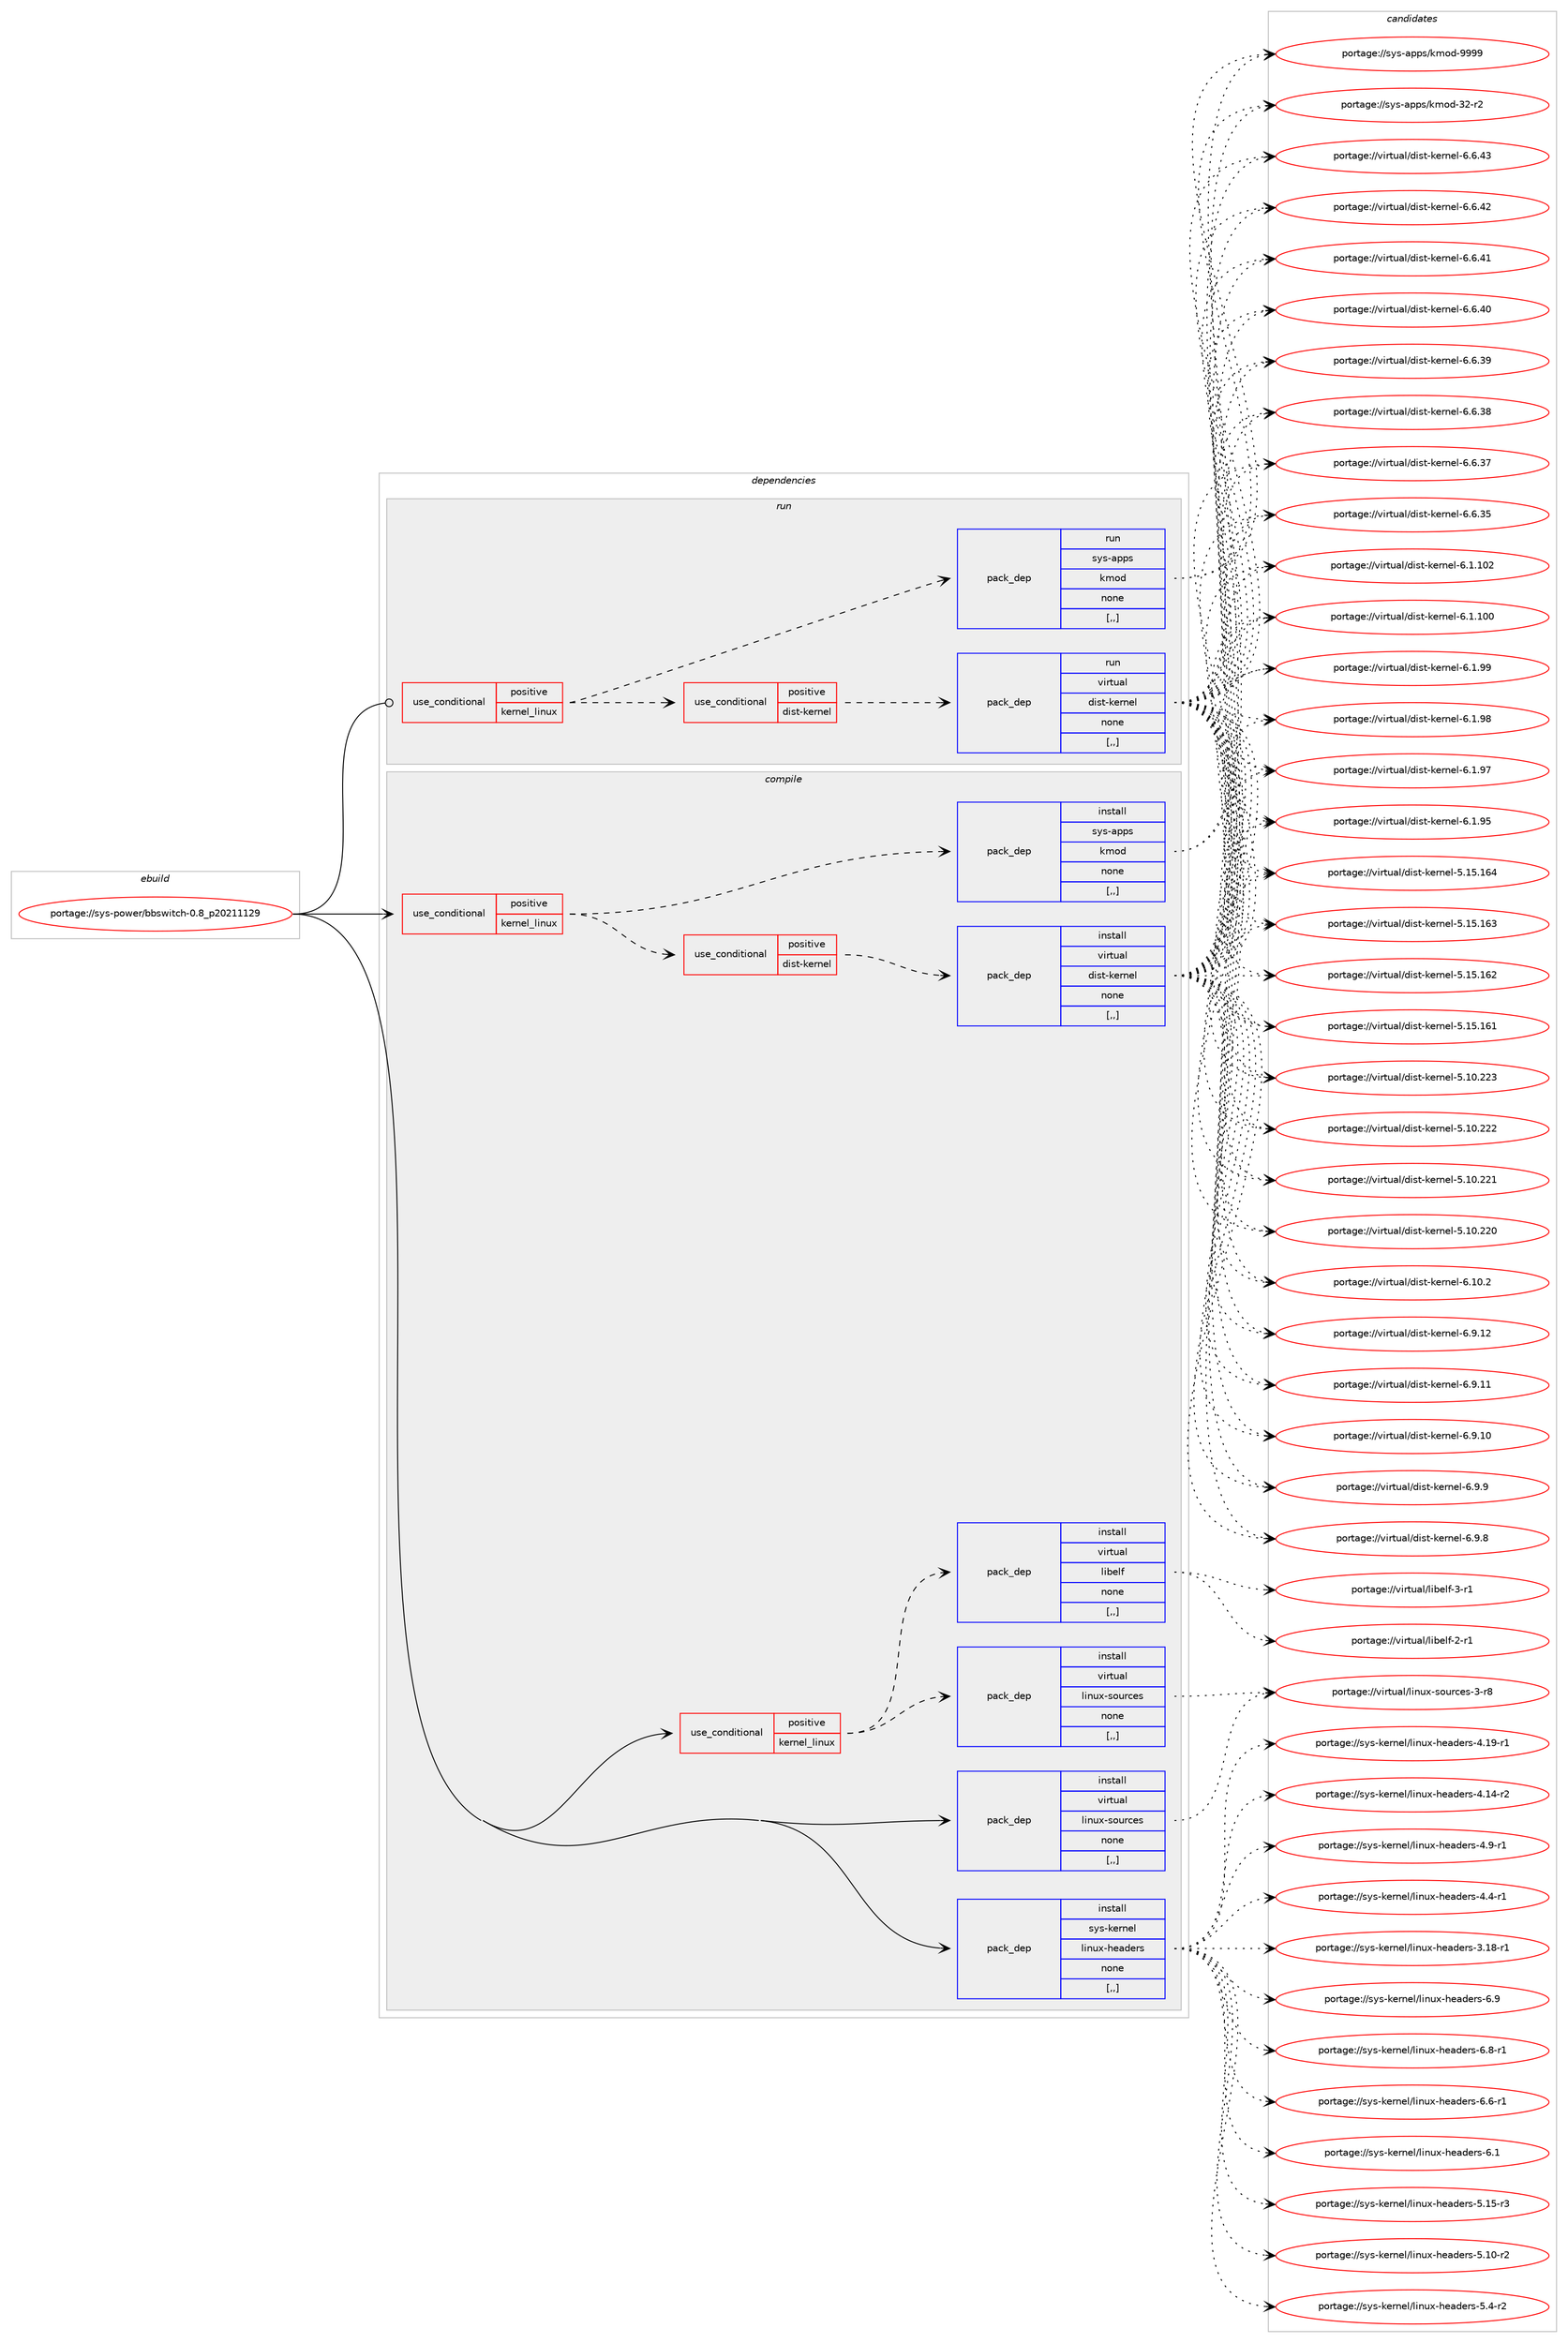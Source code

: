 digraph prolog {

# *************
# Graph options
# *************

newrank=true;
concentrate=true;
compound=true;
graph [rankdir=LR,fontname=Helvetica,fontsize=10,ranksep=1.5];#, ranksep=2.5, nodesep=0.2];
edge  [arrowhead=vee];
node  [fontname=Helvetica,fontsize=10];

# **********
# The ebuild
# **********

subgraph cluster_leftcol {
color=gray;
label=<<i>ebuild</i>>;
id [label="portage://sys-power/bbswitch-0.8_p20211129", color=red, width=4, href="../sys-power/bbswitch-0.8_p20211129.svg"];
}

# ****************
# The dependencies
# ****************

subgraph cluster_midcol {
color=gray;
label=<<i>dependencies</i>>;
subgraph cluster_compile {
fillcolor="#eeeeee";
style=filled;
label=<<i>compile</i>>;
subgraph cond118131 {
dependency442490 [label=<<TABLE BORDER="0" CELLBORDER="1" CELLSPACING="0" CELLPADDING="4"><TR><TD ROWSPAN="3" CELLPADDING="10">use_conditional</TD></TR><TR><TD>positive</TD></TR><TR><TD>kernel_linux</TD></TR></TABLE>>, shape=none, color=red];
subgraph pack321355 {
dependency442491 [label=<<TABLE BORDER="0" CELLBORDER="1" CELLSPACING="0" CELLPADDING="4" WIDTH="220"><TR><TD ROWSPAN="6" CELLPADDING="30">pack_dep</TD></TR><TR><TD WIDTH="110">install</TD></TR><TR><TD>sys-apps</TD></TR><TR><TD>kmod</TD></TR><TR><TD>none</TD></TR><TR><TD>[,,]</TD></TR></TABLE>>, shape=none, color=blue];
}
dependency442490:e -> dependency442491:w [weight=20,style="dashed",arrowhead="vee"];
subgraph cond118132 {
dependency442492 [label=<<TABLE BORDER="0" CELLBORDER="1" CELLSPACING="0" CELLPADDING="4"><TR><TD ROWSPAN="3" CELLPADDING="10">use_conditional</TD></TR><TR><TD>positive</TD></TR><TR><TD>dist-kernel</TD></TR></TABLE>>, shape=none, color=red];
subgraph pack321356 {
dependency442493 [label=<<TABLE BORDER="0" CELLBORDER="1" CELLSPACING="0" CELLPADDING="4" WIDTH="220"><TR><TD ROWSPAN="6" CELLPADDING="30">pack_dep</TD></TR><TR><TD WIDTH="110">install</TD></TR><TR><TD>virtual</TD></TR><TR><TD>dist-kernel</TD></TR><TR><TD>none</TD></TR><TR><TD>[,,]</TD></TR></TABLE>>, shape=none, color=blue];
}
dependency442492:e -> dependency442493:w [weight=20,style="dashed",arrowhead="vee"];
}
dependency442490:e -> dependency442492:w [weight=20,style="dashed",arrowhead="vee"];
}
id:e -> dependency442490:w [weight=20,style="solid",arrowhead="vee"];
subgraph cond118133 {
dependency442494 [label=<<TABLE BORDER="0" CELLBORDER="1" CELLSPACING="0" CELLPADDING="4"><TR><TD ROWSPAN="3" CELLPADDING="10">use_conditional</TD></TR><TR><TD>positive</TD></TR><TR><TD>kernel_linux</TD></TR></TABLE>>, shape=none, color=red];
subgraph pack321357 {
dependency442495 [label=<<TABLE BORDER="0" CELLBORDER="1" CELLSPACING="0" CELLPADDING="4" WIDTH="220"><TR><TD ROWSPAN="6" CELLPADDING="30">pack_dep</TD></TR><TR><TD WIDTH="110">install</TD></TR><TR><TD>virtual</TD></TR><TR><TD>linux-sources</TD></TR><TR><TD>none</TD></TR><TR><TD>[,,]</TD></TR></TABLE>>, shape=none, color=blue];
}
dependency442494:e -> dependency442495:w [weight=20,style="dashed",arrowhead="vee"];
subgraph pack321358 {
dependency442496 [label=<<TABLE BORDER="0" CELLBORDER="1" CELLSPACING="0" CELLPADDING="4" WIDTH="220"><TR><TD ROWSPAN="6" CELLPADDING="30">pack_dep</TD></TR><TR><TD WIDTH="110">install</TD></TR><TR><TD>virtual</TD></TR><TR><TD>libelf</TD></TR><TR><TD>none</TD></TR><TR><TD>[,,]</TD></TR></TABLE>>, shape=none, color=blue];
}
dependency442494:e -> dependency442496:w [weight=20,style="dashed",arrowhead="vee"];
}
id:e -> dependency442494:w [weight=20,style="solid",arrowhead="vee"];
subgraph pack321359 {
dependency442497 [label=<<TABLE BORDER="0" CELLBORDER="1" CELLSPACING="0" CELLPADDING="4" WIDTH="220"><TR><TD ROWSPAN="6" CELLPADDING="30">pack_dep</TD></TR><TR><TD WIDTH="110">install</TD></TR><TR><TD>sys-kernel</TD></TR><TR><TD>linux-headers</TD></TR><TR><TD>none</TD></TR><TR><TD>[,,]</TD></TR></TABLE>>, shape=none, color=blue];
}
id:e -> dependency442497:w [weight=20,style="solid",arrowhead="vee"];
subgraph pack321360 {
dependency442498 [label=<<TABLE BORDER="0" CELLBORDER="1" CELLSPACING="0" CELLPADDING="4" WIDTH="220"><TR><TD ROWSPAN="6" CELLPADDING="30">pack_dep</TD></TR><TR><TD WIDTH="110">install</TD></TR><TR><TD>virtual</TD></TR><TR><TD>linux-sources</TD></TR><TR><TD>none</TD></TR><TR><TD>[,,]</TD></TR></TABLE>>, shape=none, color=blue];
}
id:e -> dependency442498:w [weight=20,style="solid",arrowhead="vee"];
}
subgraph cluster_compileandrun {
fillcolor="#eeeeee";
style=filled;
label=<<i>compile and run</i>>;
}
subgraph cluster_run {
fillcolor="#eeeeee";
style=filled;
label=<<i>run</i>>;
subgraph cond118134 {
dependency442499 [label=<<TABLE BORDER="0" CELLBORDER="1" CELLSPACING="0" CELLPADDING="4"><TR><TD ROWSPAN="3" CELLPADDING="10">use_conditional</TD></TR><TR><TD>positive</TD></TR><TR><TD>kernel_linux</TD></TR></TABLE>>, shape=none, color=red];
subgraph pack321361 {
dependency442500 [label=<<TABLE BORDER="0" CELLBORDER="1" CELLSPACING="0" CELLPADDING="4" WIDTH="220"><TR><TD ROWSPAN="6" CELLPADDING="30">pack_dep</TD></TR><TR><TD WIDTH="110">run</TD></TR><TR><TD>sys-apps</TD></TR><TR><TD>kmod</TD></TR><TR><TD>none</TD></TR><TR><TD>[,,]</TD></TR></TABLE>>, shape=none, color=blue];
}
dependency442499:e -> dependency442500:w [weight=20,style="dashed",arrowhead="vee"];
subgraph cond118135 {
dependency442501 [label=<<TABLE BORDER="0" CELLBORDER="1" CELLSPACING="0" CELLPADDING="4"><TR><TD ROWSPAN="3" CELLPADDING="10">use_conditional</TD></TR><TR><TD>positive</TD></TR><TR><TD>dist-kernel</TD></TR></TABLE>>, shape=none, color=red];
subgraph pack321362 {
dependency442502 [label=<<TABLE BORDER="0" CELLBORDER="1" CELLSPACING="0" CELLPADDING="4" WIDTH="220"><TR><TD ROWSPAN="6" CELLPADDING="30">pack_dep</TD></TR><TR><TD WIDTH="110">run</TD></TR><TR><TD>virtual</TD></TR><TR><TD>dist-kernel</TD></TR><TR><TD>none</TD></TR><TR><TD>[,,]</TD></TR></TABLE>>, shape=none, color=blue];
}
dependency442501:e -> dependency442502:w [weight=20,style="dashed",arrowhead="vee"];
}
dependency442499:e -> dependency442501:w [weight=20,style="dashed",arrowhead="vee"];
}
id:e -> dependency442499:w [weight=20,style="solid",arrowhead="odot"];
}
}

# **************
# The candidates
# **************

subgraph cluster_choices {
rank=same;
color=gray;
label=<<i>candidates</i>>;

subgraph choice321355 {
color=black;
nodesep=1;
choice1151211154597112112115471071091111004557575757 [label="portage://sys-apps/kmod-9999", color=red, width=4,href="../sys-apps/kmod-9999.svg"];
choice1151211154597112112115471071091111004551504511450 [label="portage://sys-apps/kmod-32-r2", color=red, width=4,href="../sys-apps/kmod-32-r2.svg"];
dependency442491:e -> choice1151211154597112112115471071091111004557575757:w [style=dotted,weight="100"];
dependency442491:e -> choice1151211154597112112115471071091111004551504511450:w [style=dotted,weight="100"];
}
subgraph choice321356 {
color=black;
nodesep=1;
choice11810511411611797108471001051151164510710111411010110845544649484650 [label="portage://virtual/dist-kernel-6.10.2", color=red, width=4,href="../virtual/dist-kernel-6.10.2.svg"];
choice11810511411611797108471001051151164510710111411010110845544657464950 [label="portage://virtual/dist-kernel-6.9.12", color=red, width=4,href="../virtual/dist-kernel-6.9.12.svg"];
choice11810511411611797108471001051151164510710111411010110845544657464949 [label="portage://virtual/dist-kernel-6.9.11", color=red, width=4,href="../virtual/dist-kernel-6.9.11.svg"];
choice11810511411611797108471001051151164510710111411010110845544657464948 [label="portage://virtual/dist-kernel-6.9.10", color=red, width=4,href="../virtual/dist-kernel-6.9.10.svg"];
choice118105114116117971084710010511511645107101114110101108455446574657 [label="portage://virtual/dist-kernel-6.9.9", color=red, width=4,href="../virtual/dist-kernel-6.9.9.svg"];
choice118105114116117971084710010511511645107101114110101108455446574656 [label="portage://virtual/dist-kernel-6.9.8", color=red, width=4,href="../virtual/dist-kernel-6.9.8.svg"];
choice11810511411611797108471001051151164510710111411010110845544654465251 [label="portage://virtual/dist-kernel-6.6.43", color=red, width=4,href="../virtual/dist-kernel-6.6.43.svg"];
choice11810511411611797108471001051151164510710111411010110845544654465250 [label="portage://virtual/dist-kernel-6.6.42", color=red, width=4,href="../virtual/dist-kernel-6.6.42.svg"];
choice11810511411611797108471001051151164510710111411010110845544654465249 [label="portage://virtual/dist-kernel-6.6.41", color=red, width=4,href="../virtual/dist-kernel-6.6.41.svg"];
choice11810511411611797108471001051151164510710111411010110845544654465248 [label="portage://virtual/dist-kernel-6.6.40", color=red, width=4,href="../virtual/dist-kernel-6.6.40.svg"];
choice11810511411611797108471001051151164510710111411010110845544654465157 [label="portage://virtual/dist-kernel-6.6.39", color=red, width=4,href="../virtual/dist-kernel-6.6.39.svg"];
choice11810511411611797108471001051151164510710111411010110845544654465156 [label="portage://virtual/dist-kernel-6.6.38", color=red, width=4,href="../virtual/dist-kernel-6.6.38.svg"];
choice11810511411611797108471001051151164510710111411010110845544654465155 [label="portage://virtual/dist-kernel-6.6.37", color=red, width=4,href="../virtual/dist-kernel-6.6.37.svg"];
choice11810511411611797108471001051151164510710111411010110845544654465153 [label="portage://virtual/dist-kernel-6.6.35", color=red, width=4,href="../virtual/dist-kernel-6.6.35.svg"];
choice1181051141161179710847100105115116451071011141101011084554464946494850 [label="portage://virtual/dist-kernel-6.1.102", color=red, width=4,href="../virtual/dist-kernel-6.1.102.svg"];
choice1181051141161179710847100105115116451071011141101011084554464946494848 [label="portage://virtual/dist-kernel-6.1.100", color=red, width=4,href="../virtual/dist-kernel-6.1.100.svg"];
choice11810511411611797108471001051151164510710111411010110845544649465757 [label="portage://virtual/dist-kernel-6.1.99", color=red, width=4,href="../virtual/dist-kernel-6.1.99.svg"];
choice11810511411611797108471001051151164510710111411010110845544649465756 [label="portage://virtual/dist-kernel-6.1.98", color=red, width=4,href="../virtual/dist-kernel-6.1.98.svg"];
choice11810511411611797108471001051151164510710111411010110845544649465755 [label="portage://virtual/dist-kernel-6.1.97", color=red, width=4,href="../virtual/dist-kernel-6.1.97.svg"];
choice11810511411611797108471001051151164510710111411010110845544649465753 [label="portage://virtual/dist-kernel-6.1.95", color=red, width=4,href="../virtual/dist-kernel-6.1.95.svg"];
choice118105114116117971084710010511511645107101114110101108455346495346495452 [label="portage://virtual/dist-kernel-5.15.164", color=red, width=4,href="../virtual/dist-kernel-5.15.164.svg"];
choice118105114116117971084710010511511645107101114110101108455346495346495451 [label="portage://virtual/dist-kernel-5.15.163", color=red, width=4,href="../virtual/dist-kernel-5.15.163.svg"];
choice118105114116117971084710010511511645107101114110101108455346495346495450 [label="portage://virtual/dist-kernel-5.15.162", color=red, width=4,href="../virtual/dist-kernel-5.15.162.svg"];
choice118105114116117971084710010511511645107101114110101108455346495346495449 [label="portage://virtual/dist-kernel-5.15.161", color=red, width=4,href="../virtual/dist-kernel-5.15.161.svg"];
choice118105114116117971084710010511511645107101114110101108455346494846505051 [label="portage://virtual/dist-kernel-5.10.223", color=red, width=4,href="../virtual/dist-kernel-5.10.223.svg"];
choice118105114116117971084710010511511645107101114110101108455346494846505050 [label="portage://virtual/dist-kernel-5.10.222", color=red, width=4,href="../virtual/dist-kernel-5.10.222.svg"];
choice118105114116117971084710010511511645107101114110101108455346494846505049 [label="portage://virtual/dist-kernel-5.10.221", color=red, width=4,href="../virtual/dist-kernel-5.10.221.svg"];
choice118105114116117971084710010511511645107101114110101108455346494846505048 [label="portage://virtual/dist-kernel-5.10.220", color=red, width=4,href="../virtual/dist-kernel-5.10.220.svg"];
dependency442493:e -> choice11810511411611797108471001051151164510710111411010110845544649484650:w [style=dotted,weight="100"];
dependency442493:e -> choice11810511411611797108471001051151164510710111411010110845544657464950:w [style=dotted,weight="100"];
dependency442493:e -> choice11810511411611797108471001051151164510710111411010110845544657464949:w [style=dotted,weight="100"];
dependency442493:e -> choice11810511411611797108471001051151164510710111411010110845544657464948:w [style=dotted,weight="100"];
dependency442493:e -> choice118105114116117971084710010511511645107101114110101108455446574657:w [style=dotted,weight="100"];
dependency442493:e -> choice118105114116117971084710010511511645107101114110101108455446574656:w [style=dotted,weight="100"];
dependency442493:e -> choice11810511411611797108471001051151164510710111411010110845544654465251:w [style=dotted,weight="100"];
dependency442493:e -> choice11810511411611797108471001051151164510710111411010110845544654465250:w [style=dotted,weight="100"];
dependency442493:e -> choice11810511411611797108471001051151164510710111411010110845544654465249:w [style=dotted,weight="100"];
dependency442493:e -> choice11810511411611797108471001051151164510710111411010110845544654465248:w [style=dotted,weight="100"];
dependency442493:e -> choice11810511411611797108471001051151164510710111411010110845544654465157:w [style=dotted,weight="100"];
dependency442493:e -> choice11810511411611797108471001051151164510710111411010110845544654465156:w [style=dotted,weight="100"];
dependency442493:e -> choice11810511411611797108471001051151164510710111411010110845544654465155:w [style=dotted,weight="100"];
dependency442493:e -> choice11810511411611797108471001051151164510710111411010110845544654465153:w [style=dotted,weight="100"];
dependency442493:e -> choice1181051141161179710847100105115116451071011141101011084554464946494850:w [style=dotted,weight="100"];
dependency442493:e -> choice1181051141161179710847100105115116451071011141101011084554464946494848:w [style=dotted,weight="100"];
dependency442493:e -> choice11810511411611797108471001051151164510710111411010110845544649465757:w [style=dotted,weight="100"];
dependency442493:e -> choice11810511411611797108471001051151164510710111411010110845544649465756:w [style=dotted,weight="100"];
dependency442493:e -> choice11810511411611797108471001051151164510710111411010110845544649465755:w [style=dotted,weight="100"];
dependency442493:e -> choice11810511411611797108471001051151164510710111411010110845544649465753:w [style=dotted,weight="100"];
dependency442493:e -> choice118105114116117971084710010511511645107101114110101108455346495346495452:w [style=dotted,weight="100"];
dependency442493:e -> choice118105114116117971084710010511511645107101114110101108455346495346495451:w [style=dotted,weight="100"];
dependency442493:e -> choice118105114116117971084710010511511645107101114110101108455346495346495450:w [style=dotted,weight="100"];
dependency442493:e -> choice118105114116117971084710010511511645107101114110101108455346495346495449:w [style=dotted,weight="100"];
dependency442493:e -> choice118105114116117971084710010511511645107101114110101108455346494846505051:w [style=dotted,weight="100"];
dependency442493:e -> choice118105114116117971084710010511511645107101114110101108455346494846505050:w [style=dotted,weight="100"];
dependency442493:e -> choice118105114116117971084710010511511645107101114110101108455346494846505049:w [style=dotted,weight="100"];
dependency442493:e -> choice118105114116117971084710010511511645107101114110101108455346494846505048:w [style=dotted,weight="100"];
}
subgraph choice321357 {
color=black;
nodesep=1;
choice1181051141161179710847108105110117120451151111171149910111545514511456 [label="portage://virtual/linux-sources-3-r8", color=red, width=4,href="../virtual/linux-sources-3-r8.svg"];
dependency442495:e -> choice1181051141161179710847108105110117120451151111171149910111545514511456:w [style=dotted,weight="100"];
}
subgraph choice321358 {
color=black;
nodesep=1;
choice11810511411611797108471081059810110810245514511449 [label="portage://virtual/libelf-3-r1", color=red, width=4,href="../virtual/libelf-3-r1.svg"];
choice11810511411611797108471081059810110810245504511449 [label="portage://virtual/libelf-2-r1", color=red, width=4,href="../virtual/libelf-2-r1.svg"];
dependency442496:e -> choice11810511411611797108471081059810110810245514511449:w [style=dotted,weight="100"];
dependency442496:e -> choice11810511411611797108471081059810110810245504511449:w [style=dotted,weight="100"];
}
subgraph choice321359 {
color=black;
nodesep=1;
choice1151211154510710111411010110847108105110117120451041019710010111411545544657 [label="portage://sys-kernel/linux-headers-6.9", color=red, width=4,href="../sys-kernel/linux-headers-6.9.svg"];
choice11512111545107101114110101108471081051101171204510410197100101114115455446564511449 [label="portage://sys-kernel/linux-headers-6.8-r1", color=red, width=4,href="../sys-kernel/linux-headers-6.8-r1.svg"];
choice11512111545107101114110101108471081051101171204510410197100101114115455446544511449 [label="portage://sys-kernel/linux-headers-6.6-r1", color=red, width=4,href="../sys-kernel/linux-headers-6.6-r1.svg"];
choice1151211154510710111411010110847108105110117120451041019710010111411545544649 [label="portage://sys-kernel/linux-headers-6.1", color=red, width=4,href="../sys-kernel/linux-headers-6.1.svg"];
choice1151211154510710111411010110847108105110117120451041019710010111411545534649534511451 [label="portage://sys-kernel/linux-headers-5.15-r3", color=red, width=4,href="../sys-kernel/linux-headers-5.15-r3.svg"];
choice1151211154510710111411010110847108105110117120451041019710010111411545534649484511450 [label="portage://sys-kernel/linux-headers-5.10-r2", color=red, width=4,href="../sys-kernel/linux-headers-5.10-r2.svg"];
choice11512111545107101114110101108471081051101171204510410197100101114115455346524511450 [label="portage://sys-kernel/linux-headers-5.4-r2", color=red, width=4,href="../sys-kernel/linux-headers-5.4-r2.svg"];
choice1151211154510710111411010110847108105110117120451041019710010111411545524649574511449 [label="portage://sys-kernel/linux-headers-4.19-r1", color=red, width=4,href="../sys-kernel/linux-headers-4.19-r1.svg"];
choice1151211154510710111411010110847108105110117120451041019710010111411545524649524511450 [label="portage://sys-kernel/linux-headers-4.14-r2", color=red, width=4,href="../sys-kernel/linux-headers-4.14-r2.svg"];
choice11512111545107101114110101108471081051101171204510410197100101114115455246574511449 [label="portage://sys-kernel/linux-headers-4.9-r1", color=red, width=4,href="../sys-kernel/linux-headers-4.9-r1.svg"];
choice11512111545107101114110101108471081051101171204510410197100101114115455246524511449 [label="portage://sys-kernel/linux-headers-4.4-r1", color=red, width=4,href="../sys-kernel/linux-headers-4.4-r1.svg"];
choice1151211154510710111411010110847108105110117120451041019710010111411545514649564511449 [label="portage://sys-kernel/linux-headers-3.18-r1", color=red, width=4,href="../sys-kernel/linux-headers-3.18-r1.svg"];
dependency442497:e -> choice1151211154510710111411010110847108105110117120451041019710010111411545544657:w [style=dotted,weight="100"];
dependency442497:e -> choice11512111545107101114110101108471081051101171204510410197100101114115455446564511449:w [style=dotted,weight="100"];
dependency442497:e -> choice11512111545107101114110101108471081051101171204510410197100101114115455446544511449:w [style=dotted,weight="100"];
dependency442497:e -> choice1151211154510710111411010110847108105110117120451041019710010111411545544649:w [style=dotted,weight="100"];
dependency442497:e -> choice1151211154510710111411010110847108105110117120451041019710010111411545534649534511451:w [style=dotted,weight="100"];
dependency442497:e -> choice1151211154510710111411010110847108105110117120451041019710010111411545534649484511450:w [style=dotted,weight="100"];
dependency442497:e -> choice11512111545107101114110101108471081051101171204510410197100101114115455346524511450:w [style=dotted,weight="100"];
dependency442497:e -> choice1151211154510710111411010110847108105110117120451041019710010111411545524649574511449:w [style=dotted,weight="100"];
dependency442497:e -> choice1151211154510710111411010110847108105110117120451041019710010111411545524649524511450:w [style=dotted,weight="100"];
dependency442497:e -> choice11512111545107101114110101108471081051101171204510410197100101114115455246574511449:w [style=dotted,weight="100"];
dependency442497:e -> choice11512111545107101114110101108471081051101171204510410197100101114115455246524511449:w [style=dotted,weight="100"];
dependency442497:e -> choice1151211154510710111411010110847108105110117120451041019710010111411545514649564511449:w [style=dotted,weight="100"];
}
subgraph choice321360 {
color=black;
nodesep=1;
choice1181051141161179710847108105110117120451151111171149910111545514511456 [label="portage://virtual/linux-sources-3-r8", color=red, width=4,href="../virtual/linux-sources-3-r8.svg"];
dependency442498:e -> choice1181051141161179710847108105110117120451151111171149910111545514511456:w [style=dotted,weight="100"];
}
subgraph choice321361 {
color=black;
nodesep=1;
choice1151211154597112112115471071091111004557575757 [label="portage://sys-apps/kmod-9999", color=red, width=4,href="../sys-apps/kmod-9999.svg"];
choice1151211154597112112115471071091111004551504511450 [label="portage://sys-apps/kmod-32-r2", color=red, width=4,href="../sys-apps/kmod-32-r2.svg"];
dependency442500:e -> choice1151211154597112112115471071091111004557575757:w [style=dotted,weight="100"];
dependency442500:e -> choice1151211154597112112115471071091111004551504511450:w [style=dotted,weight="100"];
}
subgraph choice321362 {
color=black;
nodesep=1;
choice11810511411611797108471001051151164510710111411010110845544649484650 [label="portage://virtual/dist-kernel-6.10.2", color=red, width=4,href="../virtual/dist-kernel-6.10.2.svg"];
choice11810511411611797108471001051151164510710111411010110845544657464950 [label="portage://virtual/dist-kernel-6.9.12", color=red, width=4,href="../virtual/dist-kernel-6.9.12.svg"];
choice11810511411611797108471001051151164510710111411010110845544657464949 [label="portage://virtual/dist-kernel-6.9.11", color=red, width=4,href="../virtual/dist-kernel-6.9.11.svg"];
choice11810511411611797108471001051151164510710111411010110845544657464948 [label="portage://virtual/dist-kernel-6.9.10", color=red, width=4,href="../virtual/dist-kernel-6.9.10.svg"];
choice118105114116117971084710010511511645107101114110101108455446574657 [label="portage://virtual/dist-kernel-6.9.9", color=red, width=4,href="../virtual/dist-kernel-6.9.9.svg"];
choice118105114116117971084710010511511645107101114110101108455446574656 [label="portage://virtual/dist-kernel-6.9.8", color=red, width=4,href="../virtual/dist-kernel-6.9.8.svg"];
choice11810511411611797108471001051151164510710111411010110845544654465251 [label="portage://virtual/dist-kernel-6.6.43", color=red, width=4,href="../virtual/dist-kernel-6.6.43.svg"];
choice11810511411611797108471001051151164510710111411010110845544654465250 [label="portage://virtual/dist-kernel-6.6.42", color=red, width=4,href="../virtual/dist-kernel-6.6.42.svg"];
choice11810511411611797108471001051151164510710111411010110845544654465249 [label="portage://virtual/dist-kernel-6.6.41", color=red, width=4,href="../virtual/dist-kernel-6.6.41.svg"];
choice11810511411611797108471001051151164510710111411010110845544654465248 [label="portage://virtual/dist-kernel-6.6.40", color=red, width=4,href="../virtual/dist-kernel-6.6.40.svg"];
choice11810511411611797108471001051151164510710111411010110845544654465157 [label="portage://virtual/dist-kernel-6.6.39", color=red, width=4,href="../virtual/dist-kernel-6.6.39.svg"];
choice11810511411611797108471001051151164510710111411010110845544654465156 [label="portage://virtual/dist-kernel-6.6.38", color=red, width=4,href="../virtual/dist-kernel-6.6.38.svg"];
choice11810511411611797108471001051151164510710111411010110845544654465155 [label="portage://virtual/dist-kernel-6.6.37", color=red, width=4,href="../virtual/dist-kernel-6.6.37.svg"];
choice11810511411611797108471001051151164510710111411010110845544654465153 [label="portage://virtual/dist-kernel-6.6.35", color=red, width=4,href="../virtual/dist-kernel-6.6.35.svg"];
choice1181051141161179710847100105115116451071011141101011084554464946494850 [label="portage://virtual/dist-kernel-6.1.102", color=red, width=4,href="../virtual/dist-kernel-6.1.102.svg"];
choice1181051141161179710847100105115116451071011141101011084554464946494848 [label="portage://virtual/dist-kernel-6.1.100", color=red, width=4,href="../virtual/dist-kernel-6.1.100.svg"];
choice11810511411611797108471001051151164510710111411010110845544649465757 [label="portage://virtual/dist-kernel-6.1.99", color=red, width=4,href="../virtual/dist-kernel-6.1.99.svg"];
choice11810511411611797108471001051151164510710111411010110845544649465756 [label="portage://virtual/dist-kernel-6.1.98", color=red, width=4,href="../virtual/dist-kernel-6.1.98.svg"];
choice11810511411611797108471001051151164510710111411010110845544649465755 [label="portage://virtual/dist-kernel-6.1.97", color=red, width=4,href="../virtual/dist-kernel-6.1.97.svg"];
choice11810511411611797108471001051151164510710111411010110845544649465753 [label="portage://virtual/dist-kernel-6.1.95", color=red, width=4,href="../virtual/dist-kernel-6.1.95.svg"];
choice118105114116117971084710010511511645107101114110101108455346495346495452 [label="portage://virtual/dist-kernel-5.15.164", color=red, width=4,href="../virtual/dist-kernel-5.15.164.svg"];
choice118105114116117971084710010511511645107101114110101108455346495346495451 [label="portage://virtual/dist-kernel-5.15.163", color=red, width=4,href="../virtual/dist-kernel-5.15.163.svg"];
choice118105114116117971084710010511511645107101114110101108455346495346495450 [label="portage://virtual/dist-kernel-5.15.162", color=red, width=4,href="../virtual/dist-kernel-5.15.162.svg"];
choice118105114116117971084710010511511645107101114110101108455346495346495449 [label="portage://virtual/dist-kernel-5.15.161", color=red, width=4,href="../virtual/dist-kernel-5.15.161.svg"];
choice118105114116117971084710010511511645107101114110101108455346494846505051 [label="portage://virtual/dist-kernel-5.10.223", color=red, width=4,href="../virtual/dist-kernel-5.10.223.svg"];
choice118105114116117971084710010511511645107101114110101108455346494846505050 [label="portage://virtual/dist-kernel-5.10.222", color=red, width=4,href="../virtual/dist-kernel-5.10.222.svg"];
choice118105114116117971084710010511511645107101114110101108455346494846505049 [label="portage://virtual/dist-kernel-5.10.221", color=red, width=4,href="../virtual/dist-kernel-5.10.221.svg"];
choice118105114116117971084710010511511645107101114110101108455346494846505048 [label="portage://virtual/dist-kernel-5.10.220", color=red, width=4,href="../virtual/dist-kernel-5.10.220.svg"];
dependency442502:e -> choice11810511411611797108471001051151164510710111411010110845544649484650:w [style=dotted,weight="100"];
dependency442502:e -> choice11810511411611797108471001051151164510710111411010110845544657464950:w [style=dotted,weight="100"];
dependency442502:e -> choice11810511411611797108471001051151164510710111411010110845544657464949:w [style=dotted,weight="100"];
dependency442502:e -> choice11810511411611797108471001051151164510710111411010110845544657464948:w [style=dotted,weight="100"];
dependency442502:e -> choice118105114116117971084710010511511645107101114110101108455446574657:w [style=dotted,weight="100"];
dependency442502:e -> choice118105114116117971084710010511511645107101114110101108455446574656:w [style=dotted,weight="100"];
dependency442502:e -> choice11810511411611797108471001051151164510710111411010110845544654465251:w [style=dotted,weight="100"];
dependency442502:e -> choice11810511411611797108471001051151164510710111411010110845544654465250:w [style=dotted,weight="100"];
dependency442502:e -> choice11810511411611797108471001051151164510710111411010110845544654465249:w [style=dotted,weight="100"];
dependency442502:e -> choice11810511411611797108471001051151164510710111411010110845544654465248:w [style=dotted,weight="100"];
dependency442502:e -> choice11810511411611797108471001051151164510710111411010110845544654465157:w [style=dotted,weight="100"];
dependency442502:e -> choice11810511411611797108471001051151164510710111411010110845544654465156:w [style=dotted,weight="100"];
dependency442502:e -> choice11810511411611797108471001051151164510710111411010110845544654465155:w [style=dotted,weight="100"];
dependency442502:e -> choice11810511411611797108471001051151164510710111411010110845544654465153:w [style=dotted,weight="100"];
dependency442502:e -> choice1181051141161179710847100105115116451071011141101011084554464946494850:w [style=dotted,weight="100"];
dependency442502:e -> choice1181051141161179710847100105115116451071011141101011084554464946494848:w [style=dotted,weight="100"];
dependency442502:e -> choice11810511411611797108471001051151164510710111411010110845544649465757:w [style=dotted,weight="100"];
dependency442502:e -> choice11810511411611797108471001051151164510710111411010110845544649465756:w [style=dotted,weight="100"];
dependency442502:e -> choice11810511411611797108471001051151164510710111411010110845544649465755:w [style=dotted,weight="100"];
dependency442502:e -> choice11810511411611797108471001051151164510710111411010110845544649465753:w [style=dotted,weight="100"];
dependency442502:e -> choice118105114116117971084710010511511645107101114110101108455346495346495452:w [style=dotted,weight="100"];
dependency442502:e -> choice118105114116117971084710010511511645107101114110101108455346495346495451:w [style=dotted,weight="100"];
dependency442502:e -> choice118105114116117971084710010511511645107101114110101108455346495346495450:w [style=dotted,weight="100"];
dependency442502:e -> choice118105114116117971084710010511511645107101114110101108455346495346495449:w [style=dotted,weight="100"];
dependency442502:e -> choice118105114116117971084710010511511645107101114110101108455346494846505051:w [style=dotted,weight="100"];
dependency442502:e -> choice118105114116117971084710010511511645107101114110101108455346494846505050:w [style=dotted,weight="100"];
dependency442502:e -> choice118105114116117971084710010511511645107101114110101108455346494846505049:w [style=dotted,weight="100"];
dependency442502:e -> choice118105114116117971084710010511511645107101114110101108455346494846505048:w [style=dotted,weight="100"];
}
}

}
